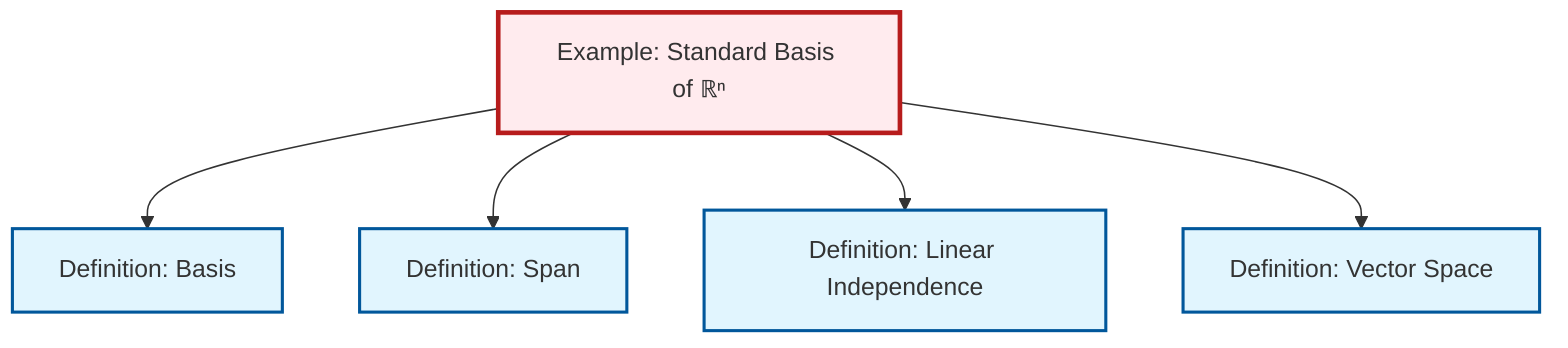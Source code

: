 graph TD
    classDef definition fill:#e1f5fe,stroke:#01579b,stroke-width:2px
    classDef theorem fill:#f3e5f5,stroke:#4a148c,stroke-width:2px
    classDef axiom fill:#fff3e0,stroke:#e65100,stroke-width:2px
    classDef example fill:#e8f5e9,stroke:#1b5e20,stroke-width:2px
    classDef current fill:#ffebee,stroke:#b71c1c,stroke-width:3px
    def-basis["Definition: Basis"]:::definition
    def-vector-space["Definition: Vector Space"]:::definition
    def-linear-independence["Definition: Linear Independence"]:::definition
    ex-standard-basis-rn["Example: Standard Basis of ℝⁿ"]:::example
    def-span["Definition: Span"]:::definition
    ex-standard-basis-rn --> def-basis
    ex-standard-basis-rn --> def-span
    ex-standard-basis-rn --> def-linear-independence
    ex-standard-basis-rn --> def-vector-space
    class ex-standard-basis-rn current